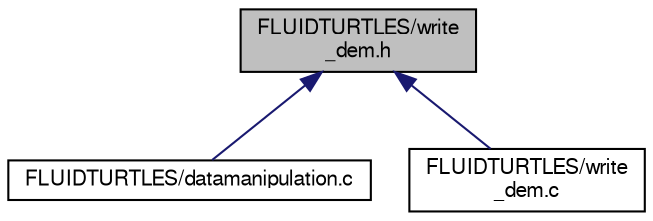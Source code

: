 digraph "FLUIDTURTLES/write_dem.h"
{
  bgcolor="transparent";
  edge [fontname="FreeSans",fontsize="10",labelfontname="FreeSans",labelfontsize="10"];
  node [fontname="FreeSans",fontsize="10",shape=record];
  Node1 [label="FLUIDTURTLES/write\l_dem.h",height=0.2,width=0.4,color="black", fillcolor="grey75", style="filled" fontcolor="black"];
  Node1 -> Node2 [dir="back",color="midnightblue",fontsize="10",style="solid"];
  Node2 [label="FLUIDTURTLES/datamanipulation.c",height=0.2,width=0.4,color="black",URL="$datamanipulation_8c.html"];
  Node1 -> Node3 [dir="back",color="midnightblue",fontsize="10",style="solid"];
  Node3 [label="FLUIDTURTLES/write\l_dem.c",height=0.2,width=0.4,color="black",URL="$write__dem_8c.html"];
}

